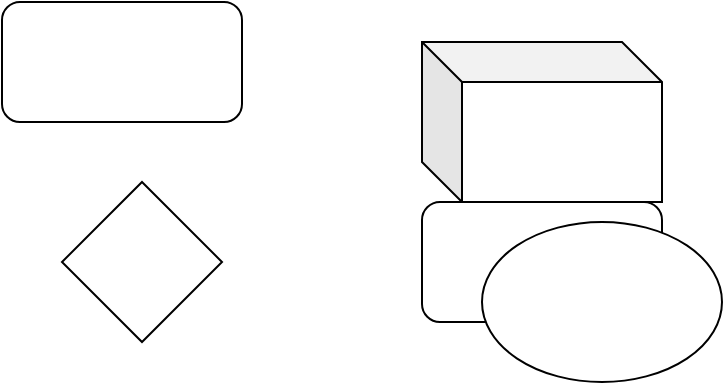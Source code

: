 <mxfile version="21.2.7" type="github">
  <diagram name="第 1 页" id="EWZ7ALrCD-mwq7kI-0kB">
    <mxGraphModel dx="2070" dy="698" grid="1" gridSize="10" guides="1" tooltips="1" connect="1" arrows="1" fold="1" page="1" pageScale="1" pageWidth="827" pageHeight="1169" math="0" shadow="0">
      <root>
        <mxCell id="0" />
        <mxCell id="1" parent="0" />
        <mxCell id="MhlYVb8rg-i8pfhM9goj-1" value="" style="rounded=1;whiteSpace=wrap;html=1;" parent="1" vertex="1">
          <mxGeometry x="260" y="280" width="120" height="60" as="geometry" />
        </mxCell>
        <mxCell id="MhlYVb8rg-i8pfhM9goj-2" value="" style="ellipse;whiteSpace=wrap;html=1;" parent="1" vertex="1">
          <mxGeometry x="290" y="290" width="120" height="80" as="geometry" />
        </mxCell>
        <mxCell id="MhlYVb8rg-i8pfhM9goj-3" value="" style="shape=cube;whiteSpace=wrap;html=1;boundedLbl=1;backgroundOutline=1;darkOpacity=0.05;darkOpacity2=0.1;" parent="1" vertex="1">
          <mxGeometry x="260" y="200" width="120" height="80" as="geometry" />
        </mxCell>
        <mxCell id="G3XnSCWbIS8oVGHDUSTX-1" value="" style="rounded=1;whiteSpace=wrap;html=1;" parent="1" vertex="1">
          <mxGeometry x="50" y="180" width="120" height="60" as="geometry" />
        </mxCell>
        <mxCell id="HM0d9R-Mv_JmuVG2IwuH-1" value="" style="rhombus;whiteSpace=wrap;html=1;" vertex="1" parent="1">
          <mxGeometry x="80" y="270" width="80" height="80" as="geometry" />
        </mxCell>
      </root>
    </mxGraphModel>
  </diagram>
</mxfile>
